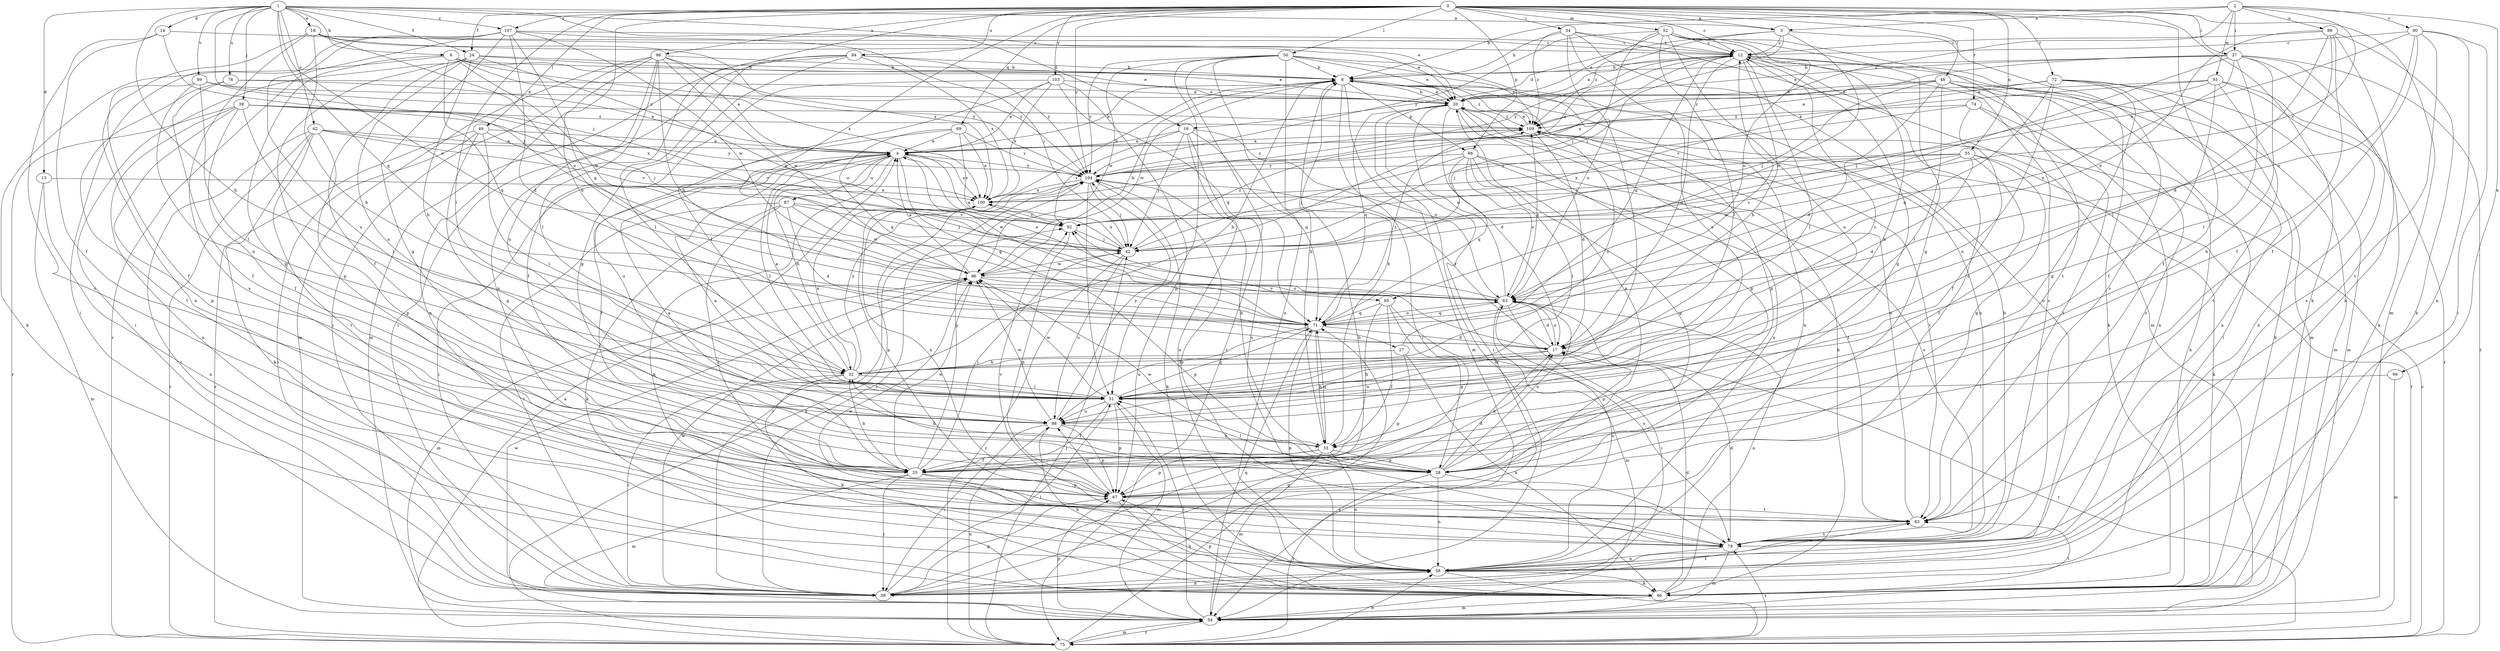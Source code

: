 strict digraph  {
0;
1;
2;
3;
4;
6;
8;
12;
13;
14;
16;
17;
18;
20;
24;
25;
27;
28;
32;
33;
34;
37;
38;
39;
42;
46;
48;
49;
50;
51;
52;
54;
55;
58;
62;
63;
66;
67;
69;
71;
72;
74;
75;
76;
79;
83;
84;
86;
87;
88;
89;
90;
92;
93;
95;
96;
98;
99;
100;
103;
104;
107;
109;
0 -> 3  [label=a];
0 -> 12  [label=c];
0 -> 24  [label=f];
0 -> 32  [label=h];
0 -> 34  [label=i];
0 -> 37  [label=i];
0 -> 46  [label=k];
0 -> 48  [label=l];
0 -> 49  [label=l];
0 -> 50  [label=l];
0 -> 51  [label=l];
0 -> 52  [label=m];
0 -> 54  [label=m];
0 -> 55  [label=n];
0 -> 58  [label=n];
0 -> 66  [label=p];
0 -> 69  [label=q];
0 -> 71  [label=q];
0 -> 72  [label=r];
0 -> 74  [label=r];
0 -> 83  [label=t];
0 -> 84  [label=u];
0 -> 98  [label=x];
0 -> 103  [label=y];
0 -> 104  [label=y];
0 -> 107  [label=z];
1 -> 3  [label=a];
1 -> 6  [label=b];
1 -> 13  [label=d];
1 -> 14  [label=d];
1 -> 16  [label=d];
1 -> 18  [label=e];
1 -> 20  [label=e];
1 -> 24  [label=f];
1 -> 32  [label=h];
1 -> 39  [label=j];
1 -> 42  [label=j];
1 -> 62  [label=o];
1 -> 63  [label=o];
1 -> 71  [label=q];
1 -> 76  [label=s];
1 -> 89  [label=v];
1 -> 107  [label=z];
2 -> 3  [label=a];
2 -> 8  [label=b];
2 -> 37  [label=i];
2 -> 86  [label=u];
2 -> 90  [label=v];
2 -> 92  [label=v];
2 -> 93  [label=w];
2 -> 99  [label=x];
2 -> 109  [label=z];
3 -> 12  [label=c];
3 -> 16  [label=d];
3 -> 42  [label=j];
3 -> 79  [label=s];
3 -> 95  [label=w];
3 -> 109  [label=z];
4 -> 8  [label=b];
4 -> 25  [label=f];
4 -> 27  [label=g];
4 -> 32  [label=h];
4 -> 38  [label=i];
4 -> 46  [label=k];
4 -> 51  [label=l];
4 -> 87  [label=u];
4 -> 95  [label=w];
4 -> 100  [label=x];
4 -> 104  [label=y];
6 -> 8  [label=b];
6 -> 20  [label=e];
6 -> 28  [label=g];
6 -> 46  [label=k];
6 -> 71  [label=q];
6 -> 96  [label=w];
6 -> 100  [label=x];
6 -> 104  [label=y];
8 -> 20  [label=e];
8 -> 38  [label=i];
8 -> 54  [label=m];
8 -> 58  [label=n];
8 -> 66  [label=p];
8 -> 67  [label=p];
8 -> 79  [label=s];
8 -> 96  [label=w];
8 -> 109  [label=z];
12 -> 8  [label=b];
12 -> 17  [label=d];
12 -> 20  [label=e];
12 -> 28  [label=g];
12 -> 32  [label=h];
12 -> 46  [label=k];
12 -> 51  [label=l];
12 -> 54  [label=m];
12 -> 71  [label=q];
12 -> 79  [label=s];
12 -> 100  [label=x];
12 -> 104  [label=y];
13 -> 54  [label=m];
13 -> 58  [label=n];
13 -> 100  [label=x];
14 -> 12  [label=c];
14 -> 25  [label=f];
14 -> 42  [label=j];
14 -> 79  [label=s];
16 -> 4  [label=a];
16 -> 42  [label=j];
16 -> 58  [label=n];
16 -> 63  [label=o];
16 -> 71  [label=q];
16 -> 79  [label=s];
16 -> 92  [label=v];
17 -> 32  [label=h];
17 -> 63  [label=o];
17 -> 75  [label=r];
17 -> 88  [label=u];
17 -> 92  [label=v];
17 -> 104  [label=y];
18 -> 12  [label=c];
18 -> 20  [label=e];
18 -> 32  [label=h];
18 -> 58  [label=n];
18 -> 63  [label=o];
18 -> 79  [label=s];
18 -> 100  [label=x];
20 -> 8  [label=b];
20 -> 17  [label=d];
20 -> 28  [label=g];
20 -> 38  [label=i];
20 -> 46  [label=k];
20 -> 54  [label=m];
20 -> 58  [label=n];
20 -> 71  [label=q];
20 -> 109  [label=z];
24 -> 8  [label=b];
24 -> 20  [label=e];
24 -> 25  [label=f];
24 -> 32  [label=h];
24 -> 38  [label=i];
24 -> 63  [label=o];
24 -> 67  [label=p];
24 -> 88  [label=u];
25 -> 4  [label=a];
25 -> 32  [label=h];
25 -> 38  [label=i];
25 -> 42  [label=j];
25 -> 54  [label=m];
25 -> 67  [label=p];
25 -> 79  [label=s];
25 -> 96  [label=w];
25 -> 104  [label=y];
27 -> 12  [label=c];
27 -> 32  [label=h];
27 -> 46  [label=k];
27 -> 67  [label=p];
28 -> 17  [label=d];
28 -> 20  [label=e];
28 -> 32  [label=h];
28 -> 51  [label=l];
28 -> 58  [label=n];
28 -> 63  [label=o];
28 -> 75  [label=r];
28 -> 79  [label=s];
28 -> 96  [label=w];
32 -> 4  [label=a];
32 -> 8  [label=b];
32 -> 38  [label=i];
32 -> 46  [label=k];
32 -> 51  [label=l];
32 -> 100  [label=x];
32 -> 104  [label=y];
32 -> 109  [label=z];
33 -> 4  [label=a];
33 -> 8  [label=b];
33 -> 25  [label=f];
33 -> 28  [label=g];
33 -> 54  [label=m];
33 -> 58  [label=n];
33 -> 67  [label=p];
33 -> 71  [label=q];
34 -> 8  [label=b];
34 -> 12  [label=c];
34 -> 51  [label=l];
34 -> 54  [label=m];
34 -> 58  [label=n];
34 -> 88  [label=u];
34 -> 109  [label=z];
37 -> 4  [label=a];
37 -> 8  [label=b];
37 -> 20  [label=e];
37 -> 33  [label=h];
37 -> 46  [label=k];
37 -> 51  [label=l];
37 -> 63  [label=o];
37 -> 75  [label=r];
37 -> 79  [label=s];
37 -> 92  [label=v];
38 -> 8  [label=b];
38 -> 51  [label=l];
38 -> 58  [label=n];
38 -> 67  [label=p];
38 -> 83  [label=t];
38 -> 92  [label=v];
38 -> 96  [label=w];
39 -> 25  [label=f];
39 -> 42  [label=j];
39 -> 51  [label=l];
39 -> 58  [label=n];
39 -> 67  [label=p];
39 -> 75  [label=r];
39 -> 100  [label=x];
39 -> 109  [label=z];
42 -> 4  [label=a];
42 -> 75  [label=r];
42 -> 88  [label=u];
42 -> 96  [label=w];
42 -> 100  [label=x];
42 -> 109  [label=z];
46 -> 17  [label=d];
46 -> 54  [label=m];
46 -> 63  [label=o];
46 -> 67  [label=p];
46 -> 83  [label=t];
48 -> 17  [label=d];
48 -> 20  [label=e];
48 -> 38  [label=i];
48 -> 42  [label=j];
48 -> 51  [label=l];
48 -> 54  [label=m];
48 -> 58  [label=n];
48 -> 79  [label=s];
48 -> 109  [label=z];
49 -> 4  [label=a];
49 -> 28  [label=g];
49 -> 38  [label=i];
49 -> 51  [label=l];
49 -> 75  [label=r];
49 -> 92  [label=v];
50 -> 8  [label=b];
50 -> 20  [label=e];
50 -> 33  [label=h];
50 -> 51  [label=l];
50 -> 58  [label=n];
50 -> 63  [label=o];
50 -> 75  [label=r];
50 -> 96  [label=w];
50 -> 104  [label=y];
50 -> 109  [label=z];
51 -> 12  [label=c];
51 -> 25  [label=f];
51 -> 54  [label=m];
51 -> 67  [label=p];
51 -> 71  [label=q];
51 -> 88  [label=u];
51 -> 96  [label=w];
52 -> 12  [label=c];
52 -> 20  [label=e];
52 -> 28  [label=g];
52 -> 33  [label=h];
52 -> 42  [label=j];
52 -> 51  [label=l];
52 -> 63  [label=o];
52 -> 83  [label=t];
52 -> 88  [label=u];
52 -> 104  [label=y];
54 -> 51  [label=l];
54 -> 67  [label=p];
54 -> 71  [label=q];
54 -> 75  [label=r];
54 -> 96  [label=w];
55 -> 17  [label=d];
55 -> 25  [label=f];
55 -> 28  [label=g];
55 -> 46  [label=k];
55 -> 92  [label=v];
55 -> 96  [label=w];
55 -> 100  [label=x];
55 -> 104  [label=y];
58 -> 38  [label=i];
58 -> 46  [label=k];
58 -> 63  [label=o];
58 -> 75  [label=r];
62 -> 4  [label=a];
62 -> 38  [label=i];
62 -> 46  [label=k];
62 -> 67  [label=p];
62 -> 75  [label=r];
62 -> 83  [label=t];
62 -> 92  [label=v];
62 -> 104  [label=y];
63 -> 4  [label=a];
63 -> 17  [label=d];
63 -> 20  [label=e];
63 -> 38  [label=i];
63 -> 54  [label=m];
63 -> 67  [label=p];
63 -> 71  [label=q];
63 -> 92  [label=v];
63 -> 109  [label=z];
66 -> 28  [label=g];
66 -> 42  [label=j];
66 -> 51  [label=l];
66 -> 63  [label=o];
66 -> 71  [label=q];
66 -> 79  [label=s];
66 -> 83  [label=t];
66 -> 104  [label=y];
67 -> 12  [label=c];
67 -> 17  [label=d];
67 -> 46  [label=k];
67 -> 83  [label=t];
67 -> 88  [label=u];
67 -> 100  [label=x];
69 -> 4  [label=a];
69 -> 71  [label=q];
69 -> 88  [label=u];
69 -> 92  [label=v];
69 -> 100  [label=x];
69 -> 104  [label=y];
71 -> 17  [label=d];
71 -> 33  [label=h];
71 -> 58  [label=n];
71 -> 63  [label=o];
71 -> 88  [label=u];
71 -> 109  [label=z];
72 -> 20  [label=e];
72 -> 28  [label=g];
72 -> 46  [label=k];
72 -> 54  [label=m];
72 -> 58  [label=n];
72 -> 71  [label=q];
72 -> 88  [label=u];
72 -> 92  [label=v];
74 -> 25  [label=f];
74 -> 42  [label=j];
74 -> 46  [label=k];
74 -> 83  [label=t];
74 -> 109  [label=z];
75 -> 4  [label=a];
75 -> 42  [label=j];
75 -> 54  [label=m];
75 -> 58  [label=n];
75 -> 71  [label=q];
75 -> 79  [label=s];
75 -> 88  [label=u];
75 -> 104  [label=y];
75 -> 109  [label=z];
76 -> 4  [label=a];
76 -> 20  [label=e];
76 -> 25  [label=f];
76 -> 83  [label=t];
79 -> 8  [label=b];
79 -> 17  [label=d];
79 -> 54  [label=m];
79 -> 58  [label=n];
79 -> 96  [label=w];
79 -> 104  [label=y];
83 -> 20  [label=e];
83 -> 79  [label=s];
83 -> 92  [label=v];
84 -> 8  [label=b];
84 -> 28  [label=g];
84 -> 38  [label=i];
84 -> 51  [label=l];
84 -> 54  [label=m];
84 -> 100  [label=x];
84 -> 104  [label=y];
86 -> 12  [label=c];
86 -> 17  [label=d];
86 -> 25  [label=f];
86 -> 46  [label=k];
86 -> 51  [label=l];
86 -> 58  [label=n];
86 -> 63  [label=o];
87 -> 17  [label=d];
87 -> 38  [label=i];
87 -> 42  [label=j];
87 -> 46  [label=k];
87 -> 83  [label=t];
87 -> 92  [label=v];
87 -> 96  [label=w];
88 -> 33  [label=h];
88 -> 38  [label=i];
88 -> 46  [label=k];
88 -> 67  [label=p];
88 -> 96  [label=w];
88 -> 104  [label=y];
89 -> 20  [label=e];
89 -> 25  [label=f];
89 -> 51  [label=l];
89 -> 88  [label=u];
89 -> 109  [label=z];
90 -> 12  [label=c];
90 -> 25  [label=f];
90 -> 38  [label=i];
90 -> 58  [label=n];
90 -> 63  [label=o];
90 -> 83  [label=t];
90 -> 100  [label=x];
92 -> 42  [label=j];
92 -> 67  [label=p];
93 -> 4  [label=a];
93 -> 20  [label=e];
93 -> 25  [label=f];
93 -> 42  [label=j];
93 -> 58  [label=n];
93 -> 75  [label=r];
93 -> 83  [label=t];
95 -> 25  [label=f];
95 -> 28  [label=g];
95 -> 33  [label=h];
95 -> 71  [label=q];
95 -> 79  [label=s];
96 -> 4  [label=a];
96 -> 8  [label=b];
96 -> 28  [label=g];
96 -> 54  [label=m];
96 -> 63  [label=o];
98 -> 4  [label=a];
98 -> 8  [label=b];
98 -> 38  [label=i];
98 -> 51  [label=l];
98 -> 54  [label=m];
98 -> 58  [label=n];
98 -> 71  [label=q];
98 -> 88  [label=u];
98 -> 96  [label=w];
98 -> 104  [label=y];
99 -> 51  [label=l];
99 -> 54  [label=m];
100 -> 8  [label=b];
100 -> 67  [label=p];
100 -> 92  [label=v];
103 -> 4  [label=a];
103 -> 20  [label=e];
103 -> 25  [label=f];
103 -> 51  [label=l];
103 -> 67  [label=p];
103 -> 71  [label=q];
103 -> 100  [label=x];
104 -> 12  [label=c];
104 -> 33  [label=h];
104 -> 38  [label=i];
104 -> 42  [label=j];
104 -> 46  [label=k];
104 -> 51  [label=l];
104 -> 100  [label=x];
104 -> 109  [label=z];
107 -> 12  [label=c];
107 -> 17  [label=d];
107 -> 28  [label=g];
107 -> 38  [label=i];
107 -> 42  [label=j];
107 -> 71  [label=q];
107 -> 75  [label=r];
107 -> 88  [label=u];
107 -> 96  [label=w];
109 -> 4  [label=a];
109 -> 17  [label=d];
109 -> 20  [label=e];
109 -> 75  [label=r];
109 -> 83  [label=t];
}
